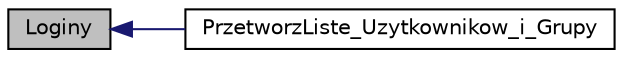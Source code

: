 digraph G
{
  edge [fontname="Helvetica",fontsize="10",labelfontname="Helvetica",labelfontsize="10"];
  node [fontname="Helvetica",fontsize="10",shape=record];
  rankdir="LR";
  Node1 [label="Loginy",height=0.2,width=0.4,color="black", fillcolor="grey75", style="filled" fontcolor="black"];
  Node1 -> Node2 [dir="back",color="midnightblue",fontsize="10",style="solid",fontname="Helvetica"];
  Node2 [label="PrzetworzListe_Uzytkownikow_i_Grupy",height=0.2,width=0.4,color="black", fillcolor="white", style="filled",URL="$modul_8cpp.html#ab4cbede6428c7985ea4ad587a358f73f",tooltip="Funkcja mająca na celu odpowiednie posortowanie oraz wyświetlenie listy użytkowników, zgodnie z wytycznymi zadanymi poprzez argumenty wywołania programu.Funkcja nic nie zwraca."];
}
